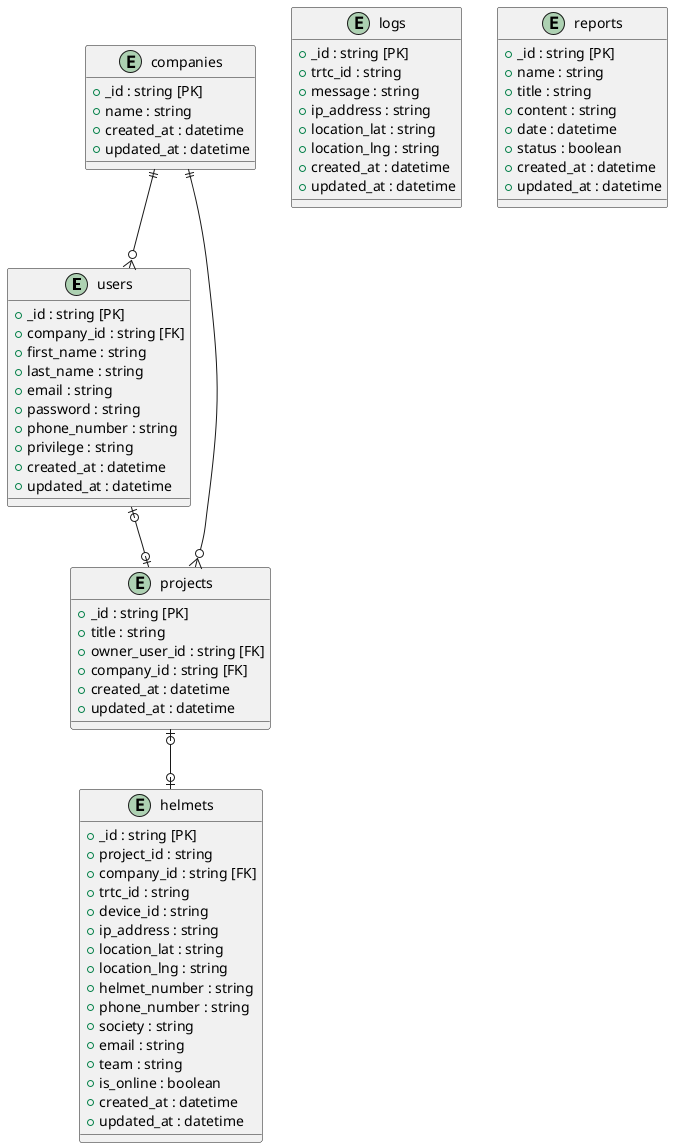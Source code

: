 @startuml

entity users {
  + _id : string [PK]
  + company_id : string [FK]
  + first_name : string
  + last_name : string
  + email : string
  + password : string
  + phone_number : string
  + privilege : string
  + created_at : datetime
  + updated_at : datetime
}

entity helmets {
  + _id : string [PK]
  + project_id : string
  + company_id : string [FK]
  + trtc_id : string
  + device_id : string
  + ip_address : string
  + location_lat : string
  + location_lng : string
  + helmet_number : string
  + phone_number : string
  + society : string
  + email : string
  + team : string
  + is_online : boolean
  + created_at : datetime
  + updated_at : datetime
}

entity logs {
  + _id : string [PK]
  + trtc_id : string
  + message : string
  + ip_address : string
  + location_lat : string
  + location_lng : string
  + created_at : datetime
  + updated_at : datetime
}

entity reports {
  + _id : string [PK]
  + name : string
  + title : string
  + content : string
  + date : datetime
  + status : boolean
  + created_at : datetime
  + updated_at : datetime
}

entity companies {
  + _id : string [PK]
  + name : string
  + created_at : datetime
  + updated_at : datetime
}

entity projects {
  + _id : string [PK]
  + title : string
  + owner_user_id : string [FK]
  + company_id : string [FK]
  + created_at : datetime
  + updated_at : datetime
}

companies ||--o{ users
companies ||--o{ projects

projects |o--o| helmets
users |o--o| projects




@enduml
